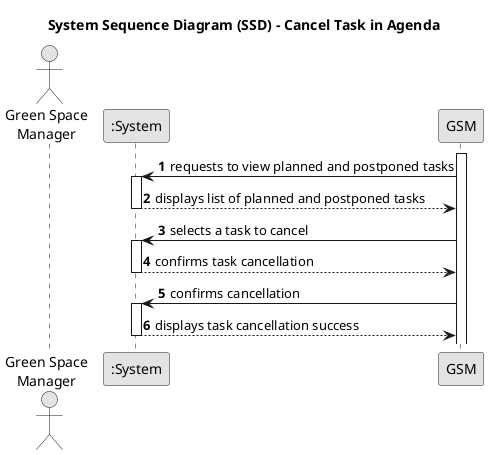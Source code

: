@startuml
skinparam monochrome true
skinparam packageStyle rectangle
skinparam shadowing false

title System Sequence Diagram (SSD) - Cancel Task in Agenda

autonumber

actor "Green Space\nManager" as Manager
participant ":System" as System

activate GSM

GSM -> System : requests to view planned and postponed tasks
activate System

    System --> GSM : displays list of planned and postponed tasks
deactivate System

GSM -> System : selects a task to cancel
activate System

    System --> GSM : confirms task cancellation
deactivate System

GSM -> System : confirms cancellation
activate System

    System --> GSM : displays task cancellation success
deactivate System
@enduml